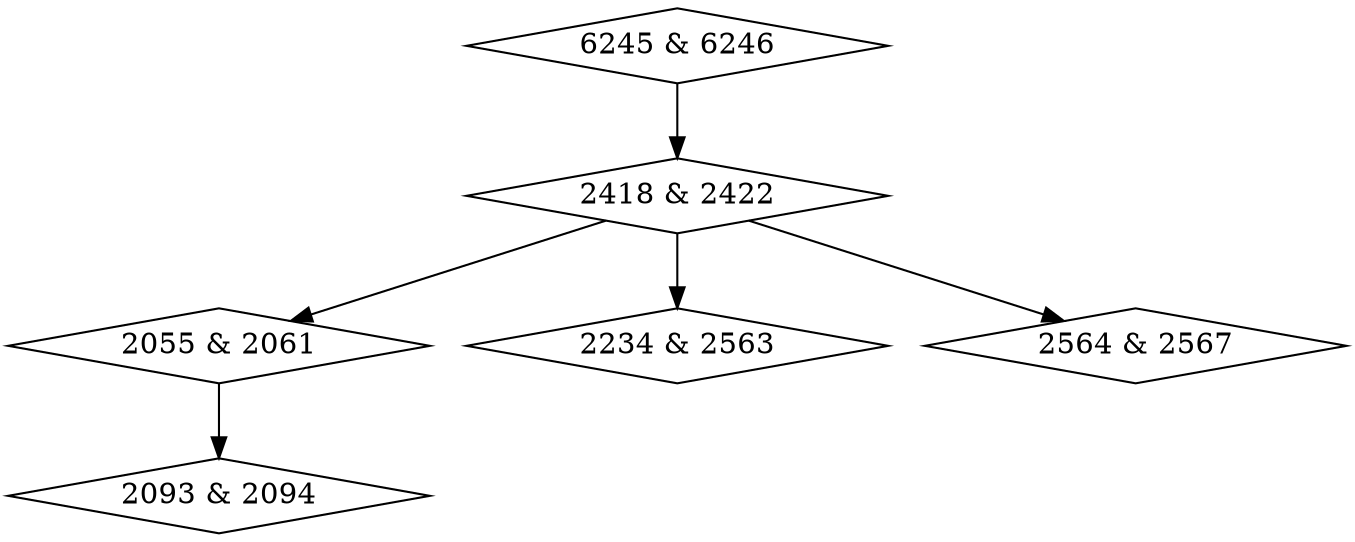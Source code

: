digraph {
0 [label = "2055 & 2061", shape = diamond];
1 [label = "2093 & 2094", shape = diamond];
2 [label = "2234 & 2563", shape = diamond];
3 [label = "2418 & 2422", shape = diamond];
4 [label = "2564 & 2567", shape = diamond];
5 [label = "6245 & 6246", shape = diamond];
0->1;
3->0;
3->2;
3->4;
5->3;
}
